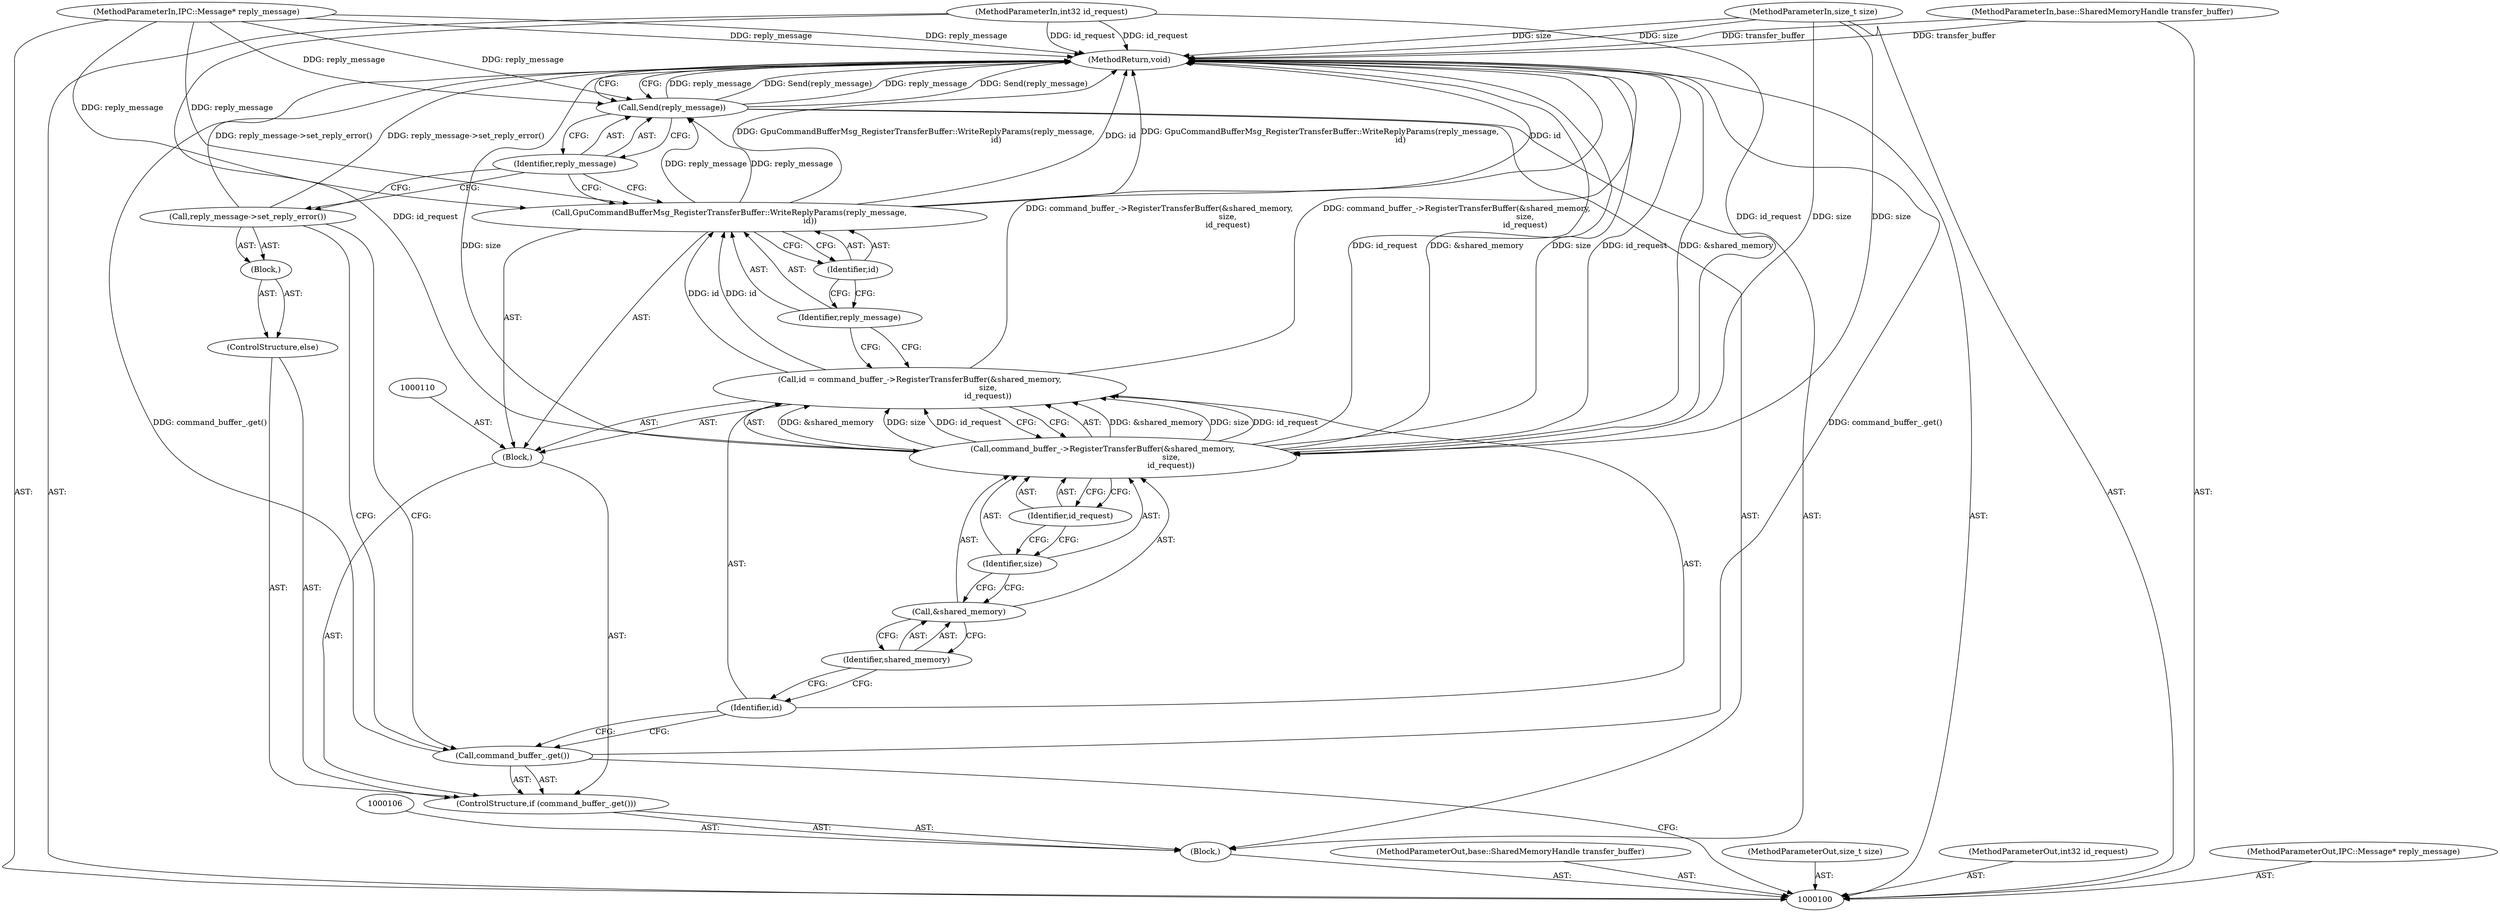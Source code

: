 digraph "1_Chrome_cd0bd79d6ebdb72183e6f0833673464cc10b3600_21" {
"1000126" [label="(MethodReturn,void)"];
"1000107" [label="(ControlStructure,if (command_buffer_.get()))"];
"1000108" [label="(Call,command_buffer_.get())"];
"1000111" [label="(Call,id = command_buffer_->RegisterTransferBuffer(&shared_memory,\n                                                       size,\n                                                       id_request))"];
"1000112" [label="(Identifier,id)"];
"1000113" [label="(Call,command_buffer_->RegisterTransferBuffer(&shared_memory,\n                                                       size,\n                                                       id_request))"];
"1000109" [label="(Block,)"];
"1000114" [label="(Call,&shared_memory)"];
"1000115" [label="(Identifier,shared_memory)"];
"1000116" [label="(Identifier,size)"];
"1000117" [label="(Identifier,id_request)"];
"1000118" [label="(Call,GpuCommandBufferMsg_RegisterTransferBuffer::WriteReplyParams(reply_message,\n                                                                 id))"];
"1000119" [label="(Identifier,reply_message)"];
"1000120" [label="(Identifier,id)"];
"1000121" [label="(ControlStructure,else)"];
"1000122" [label="(Block,)"];
"1000101" [label="(MethodParameterIn,base::SharedMemoryHandle transfer_buffer)"];
"1000164" [label="(MethodParameterOut,base::SharedMemoryHandle transfer_buffer)"];
"1000123" [label="(Call,reply_message->set_reply_error())"];
"1000124" [label="(Call,Send(reply_message))"];
"1000125" [label="(Identifier,reply_message)"];
"1000102" [label="(MethodParameterIn,size_t size)"];
"1000165" [label="(MethodParameterOut,size_t size)"];
"1000103" [label="(MethodParameterIn,int32 id_request)"];
"1000166" [label="(MethodParameterOut,int32 id_request)"];
"1000105" [label="(Block,)"];
"1000104" [label="(MethodParameterIn,IPC::Message* reply_message)"];
"1000167" [label="(MethodParameterOut,IPC::Message* reply_message)"];
"1000126" -> "1000100"  [label="AST: "];
"1000126" -> "1000124"  [label="CFG: "];
"1000113" -> "1000126"  [label="DDG: id_request"];
"1000113" -> "1000126"  [label="DDG: &shared_memory"];
"1000113" -> "1000126"  [label="DDG: size"];
"1000124" -> "1000126"  [label="DDG: reply_message"];
"1000124" -> "1000126"  [label="DDG: Send(reply_message)"];
"1000108" -> "1000126"  [label="DDG: command_buffer_.get()"];
"1000104" -> "1000126"  [label="DDG: reply_message"];
"1000123" -> "1000126"  [label="DDG: reply_message->set_reply_error()"];
"1000103" -> "1000126"  [label="DDG: id_request"];
"1000118" -> "1000126"  [label="DDG: GpuCommandBufferMsg_RegisterTransferBuffer::WriteReplyParams(reply_message,\n                                                                 id)"];
"1000118" -> "1000126"  [label="DDG: id"];
"1000102" -> "1000126"  [label="DDG: size"];
"1000111" -> "1000126"  [label="DDG: command_buffer_->RegisterTransferBuffer(&shared_memory,\n                                                       size,\n                                                       id_request)"];
"1000101" -> "1000126"  [label="DDG: transfer_buffer"];
"1000107" -> "1000105"  [label="AST: "];
"1000108" -> "1000107"  [label="AST: "];
"1000109" -> "1000107"  [label="AST: "];
"1000121" -> "1000107"  [label="AST: "];
"1000108" -> "1000107"  [label="AST: "];
"1000108" -> "1000100"  [label="CFG: "];
"1000112" -> "1000108"  [label="CFG: "];
"1000123" -> "1000108"  [label="CFG: "];
"1000108" -> "1000126"  [label="DDG: command_buffer_.get()"];
"1000111" -> "1000109"  [label="AST: "];
"1000111" -> "1000113"  [label="CFG: "];
"1000112" -> "1000111"  [label="AST: "];
"1000113" -> "1000111"  [label="AST: "];
"1000119" -> "1000111"  [label="CFG: "];
"1000111" -> "1000126"  [label="DDG: command_buffer_->RegisterTransferBuffer(&shared_memory,\n                                                       size,\n                                                       id_request)"];
"1000113" -> "1000111"  [label="DDG: &shared_memory"];
"1000113" -> "1000111"  [label="DDG: size"];
"1000113" -> "1000111"  [label="DDG: id_request"];
"1000111" -> "1000118"  [label="DDG: id"];
"1000112" -> "1000111"  [label="AST: "];
"1000112" -> "1000108"  [label="CFG: "];
"1000115" -> "1000112"  [label="CFG: "];
"1000113" -> "1000111"  [label="AST: "];
"1000113" -> "1000117"  [label="CFG: "];
"1000114" -> "1000113"  [label="AST: "];
"1000116" -> "1000113"  [label="AST: "];
"1000117" -> "1000113"  [label="AST: "];
"1000111" -> "1000113"  [label="CFG: "];
"1000113" -> "1000126"  [label="DDG: id_request"];
"1000113" -> "1000126"  [label="DDG: &shared_memory"];
"1000113" -> "1000126"  [label="DDG: size"];
"1000113" -> "1000111"  [label="DDG: &shared_memory"];
"1000113" -> "1000111"  [label="DDG: size"];
"1000113" -> "1000111"  [label="DDG: id_request"];
"1000102" -> "1000113"  [label="DDG: size"];
"1000103" -> "1000113"  [label="DDG: id_request"];
"1000109" -> "1000107"  [label="AST: "];
"1000110" -> "1000109"  [label="AST: "];
"1000111" -> "1000109"  [label="AST: "];
"1000118" -> "1000109"  [label="AST: "];
"1000114" -> "1000113"  [label="AST: "];
"1000114" -> "1000115"  [label="CFG: "];
"1000115" -> "1000114"  [label="AST: "];
"1000116" -> "1000114"  [label="CFG: "];
"1000115" -> "1000114"  [label="AST: "];
"1000115" -> "1000112"  [label="CFG: "];
"1000114" -> "1000115"  [label="CFG: "];
"1000116" -> "1000113"  [label="AST: "];
"1000116" -> "1000114"  [label="CFG: "];
"1000117" -> "1000116"  [label="CFG: "];
"1000117" -> "1000113"  [label="AST: "];
"1000117" -> "1000116"  [label="CFG: "];
"1000113" -> "1000117"  [label="CFG: "];
"1000118" -> "1000109"  [label="AST: "];
"1000118" -> "1000120"  [label="CFG: "];
"1000119" -> "1000118"  [label="AST: "];
"1000120" -> "1000118"  [label="AST: "];
"1000125" -> "1000118"  [label="CFG: "];
"1000118" -> "1000126"  [label="DDG: GpuCommandBufferMsg_RegisterTransferBuffer::WriteReplyParams(reply_message,\n                                                                 id)"];
"1000118" -> "1000126"  [label="DDG: id"];
"1000104" -> "1000118"  [label="DDG: reply_message"];
"1000111" -> "1000118"  [label="DDG: id"];
"1000118" -> "1000124"  [label="DDG: reply_message"];
"1000119" -> "1000118"  [label="AST: "];
"1000119" -> "1000111"  [label="CFG: "];
"1000120" -> "1000119"  [label="CFG: "];
"1000120" -> "1000118"  [label="AST: "];
"1000120" -> "1000119"  [label="CFG: "];
"1000118" -> "1000120"  [label="CFG: "];
"1000121" -> "1000107"  [label="AST: "];
"1000122" -> "1000121"  [label="AST: "];
"1000122" -> "1000121"  [label="AST: "];
"1000123" -> "1000122"  [label="AST: "];
"1000101" -> "1000100"  [label="AST: "];
"1000101" -> "1000126"  [label="DDG: transfer_buffer"];
"1000164" -> "1000100"  [label="AST: "];
"1000123" -> "1000122"  [label="AST: "];
"1000123" -> "1000108"  [label="CFG: "];
"1000125" -> "1000123"  [label="CFG: "];
"1000123" -> "1000126"  [label="DDG: reply_message->set_reply_error()"];
"1000124" -> "1000105"  [label="AST: "];
"1000124" -> "1000125"  [label="CFG: "];
"1000125" -> "1000124"  [label="AST: "];
"1000126" -> "1000124"  [label="CFG: "];
"1000124" -> "1000126"  [label="DDG: reply_message"];
"1000124" -> "1000126"  [label="DDG: Send(reply_message)"];
"1000118" -> "1000124"  [label="DDG: reply_message"];
"1000104" -> "1000124"  [label="DDG: reply_message"];
"1000125" -> "1000124"  [label="AST: "];
"1000125" -> "1000118"  [label="CFG: "];
"1000125" -> "1000123"  [label="CFG: "];
"1000124" -> "1000125"  [label="CFG: "];
"1000102" -> "1000100"  [label="AST: "];
"1000102" -> "1000126"  [label="DDG: size"];
"1000102" -> "1000113"  [label="DDG: size"];
"1000165" -> "1000100"  [label="AST: "];
"1000103" -> "1000100"  [label="AST: "];
"1000103" -> "1000126"  [label="DDG: id_request"];
"1000103" -> "1000113"  [label="DDG: id_request"];
"1000166" -> "1000100"  [label="AST: "];
"1000105" -> "1000100"  [label="AST: "];
"1000106" -> "1000105"  [label="AST: "];
"1000107" -> "1000105"  [label="AST: "];
"1000124" -> "1000105"  [label="AST: "];
"1000104" -> "1000100"  [label="AST: "];
"1000104" -> "1000126"  [label="DDG: reply_message"];
"1000104" -> "1000118"  [label="DDG: reply_message"];
"1000104" -> "1000124"  [label="DDG: reply_message"];
"1000167" -> "1000100"  [label="AST: "];
}
